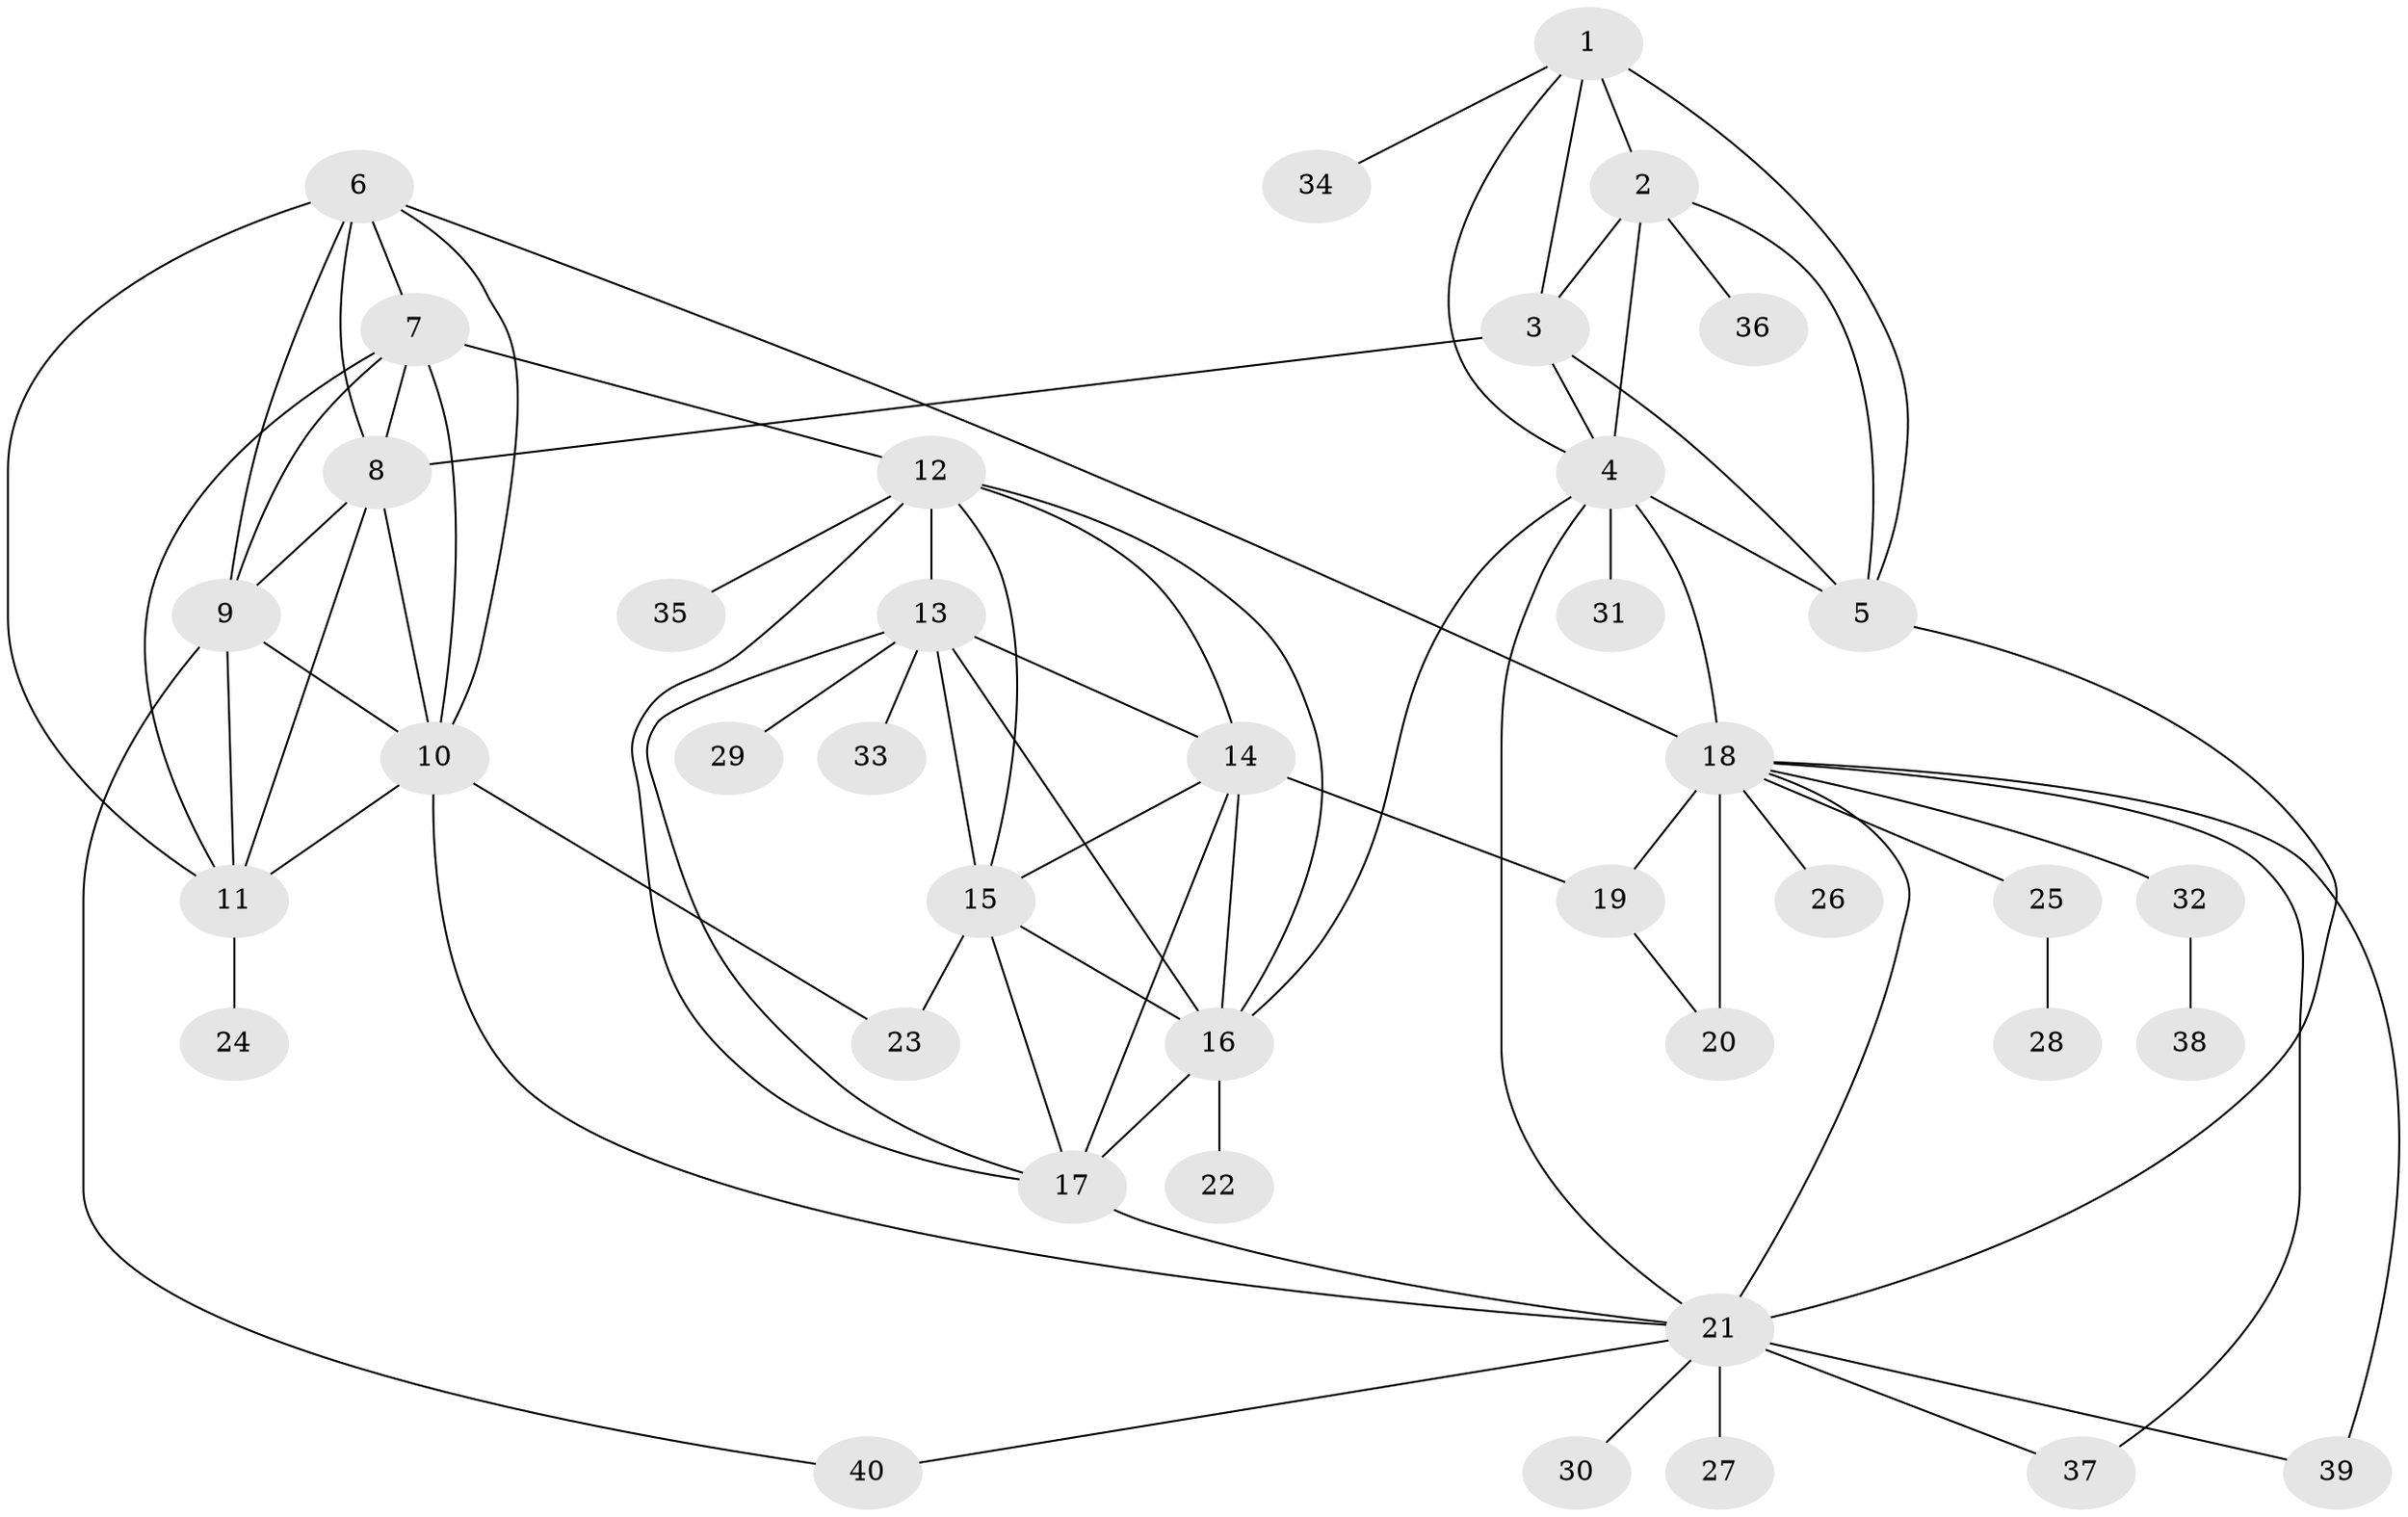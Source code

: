 // original degree distribution, {9: 0.09090909090909091, 6: 0.007575757575757576, 8: 0.05303030303030303, 11: 0.015151515151515152, 7: 0.045454545454545456, 12: 0.007575757575757576, 10: 0.007575757575757576, 1: 0.6212121212121212, 3: 0.045454545454545456, 2: 0.10606060606060606}
// Generated by graph-tools (version 1.1) at 2025/52/03/04/25 22:52:13]
// undirected, 40 vertices, 77 edges
graph export_dot {
  node [color=gray90,style=filled];
  1;
  2;
  3;
  4;
  5;
  6;
  7;
  8;
  9;
  10;
  11;
  12;
  13;
  14;
  15;
  16;
  17;
  18;
  19;
  20;
  21;
  22;
  23;
  24;
  25;
  26;
  27;
  28;
  29;
  30;
  31;
  32;
  33;
  34;
  35;
  36;
  37;
  38;
  39;
  40;
  1 -- 2 [weight=2.0];
  1 -- 3 [weight=1.0];
  1 -- 4 [weight=1.0];
  1 -- 5 [weight=1.0];
  1 -- 34 [weight=1.0];
  2 -- 3 [weight=2.0];
  2 -- 4 [weight=2.0];
  2 -- 5 [weight=2.0];
  2 -- 36 [weight=1.0];
  3 -- 4 [weight=1.0];
  3 -- 5 [weight=1.0];
  3 -- 8 [weight=1.0];
  4 -- 5 [weight=1.0];
  4 -- 16 [weight=1.0];
  4 -- 18 [weight=1.0];
  4 -- 21 [weight=1.0];
  4 -- 31 [weight=1.0];
  5 -- 21 [weight=1.0];
  6 -- 7 [weight=1.0];
  6 -- 8 [weight=1.0];
  6 -- 9 [weight=1.0];
  6 -- 10 [weight=1.0];
  6 -- 11 [weight=1.0];
  6 -- 18 [weight=1.0];
  7 -- 8 [weight=1.0];
  7 -- 9 [weight=1.0];
  7 -- 10 [weight=1.0];
  7 -- 11 [weight=1.0];
  7 -- 12 [weight=1.0];
  8 -- 9 [weight=1.0];
  8 -- 10 [weight=1.0];
  8 -- 11 [weight=1.0];
  9 -- 10 [weight=1.0];
  9 -- 11 [weight=1.0];
  9 -- 40 [weight=1.0];
  10 -- 11 [weight=1.0];
  10 -- 21 [weight=1.0];
  10 -- 23 [weight=1.0];
  11 -- 24 [weight=1.0];
  12 -- 13 [weight=1.0];
  12 -- 14 [weight=1.0];
  12 -- 15 [weight=1.0];
  12 -- 16 [weight=1.0];
  12 -- 17 [weight=1.0];
  12 -- 35 [weight=1.0];
  13 -- 14 [weight=1.0];
  13 -- 15 [weight=1.0];
  13 -- 16 [weight=1.0];
  13 -- 17 [weight=1.0];
  13 -- 29 [weight=1.0];
  13 -- 33 [weight=1.0];
  14 -- 15 [weight=1.0];
  14 -- 16 [weight=1.0];
  14 -- 17 [weight=1.0];
  14 -- 19 [weight=1.0];
  15 -- 16 [weight=1.0];
  15 -- 17 [weight=1.0];
  15 -- 23 [weight=3.0];
  16 -- 17 [weight=1.0];
  16 -- 22 [weight=1.0];
  17 -- 21 [weight=1.0];
  18 -- 19 [weight=4.0];
  18 -- 20 [weight=4.0];
  18 -- 21 [weight=1.0];
  18 -- 25 [weight=2.0];
  18 -- 26 [weight=1.0];
  18 -- 32 [weight=3.0];
  18 -- 37 [weight=1.0];
  18 -- 39 [weight=1.0];
  19 -- 20 [weight=1.0];
  21 -- 27 [weight=6.0];
  21 -- 30 [weight=1.0];
  21 -- 37 [weight=1.0];
  21 -- 39 [weight=1.0];
  21 -- 40 [weight=1.0];
  25 -- 28 [weight=1.0];
  32 -- 38 [weight=1.0];
}
